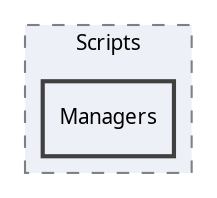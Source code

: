 digraph "Managers"
{
 // LATEX_PDF_SIZE
  edge [fontname="Calibrii",fontsize="10",labelfontname="Calibrii",labelfontsize="10"];
  node [fontname="Calibrii",fontsize="10",shape=record];
  compound=true
  subgraph clusterdir_f13b41af88cf68434578284aaf699e39 {
    graph [ bgcolor="#edf0f7", pencolor="grey50", style="filled,dashed,", label="Scripts", fontname="Calibrii", fontsize="10", URL="dir_f13b41af88cf68434578284aaf699e39.html"]
  dir_54917bde386a5ef9e0c3f63ca6b256ef [shape=box, label="Managers", style="filled,bold,", fillcolor="#edf0f7", color="grey25", URL="dir_54917bde386a5ef9e0c3f63ca6b256ef.html"];
  }
}
